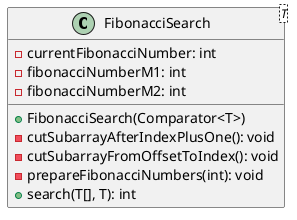 @startuml

    class FibonacciSearch<T> {
        -currentFibonacciNumber: int
        -fibonacciNumberM1: int
        -fibonacciNumberM2: int
        +FibonacciSearch(Comparator<T>)
        -cutSubarrayAfterIndexPlusOne(): void
        -cutSubarrayFromOffsetToIndex(): void
        -prepareFibonacciNumbers(int): void
        +search(T[], T): int
    }

@enduml
